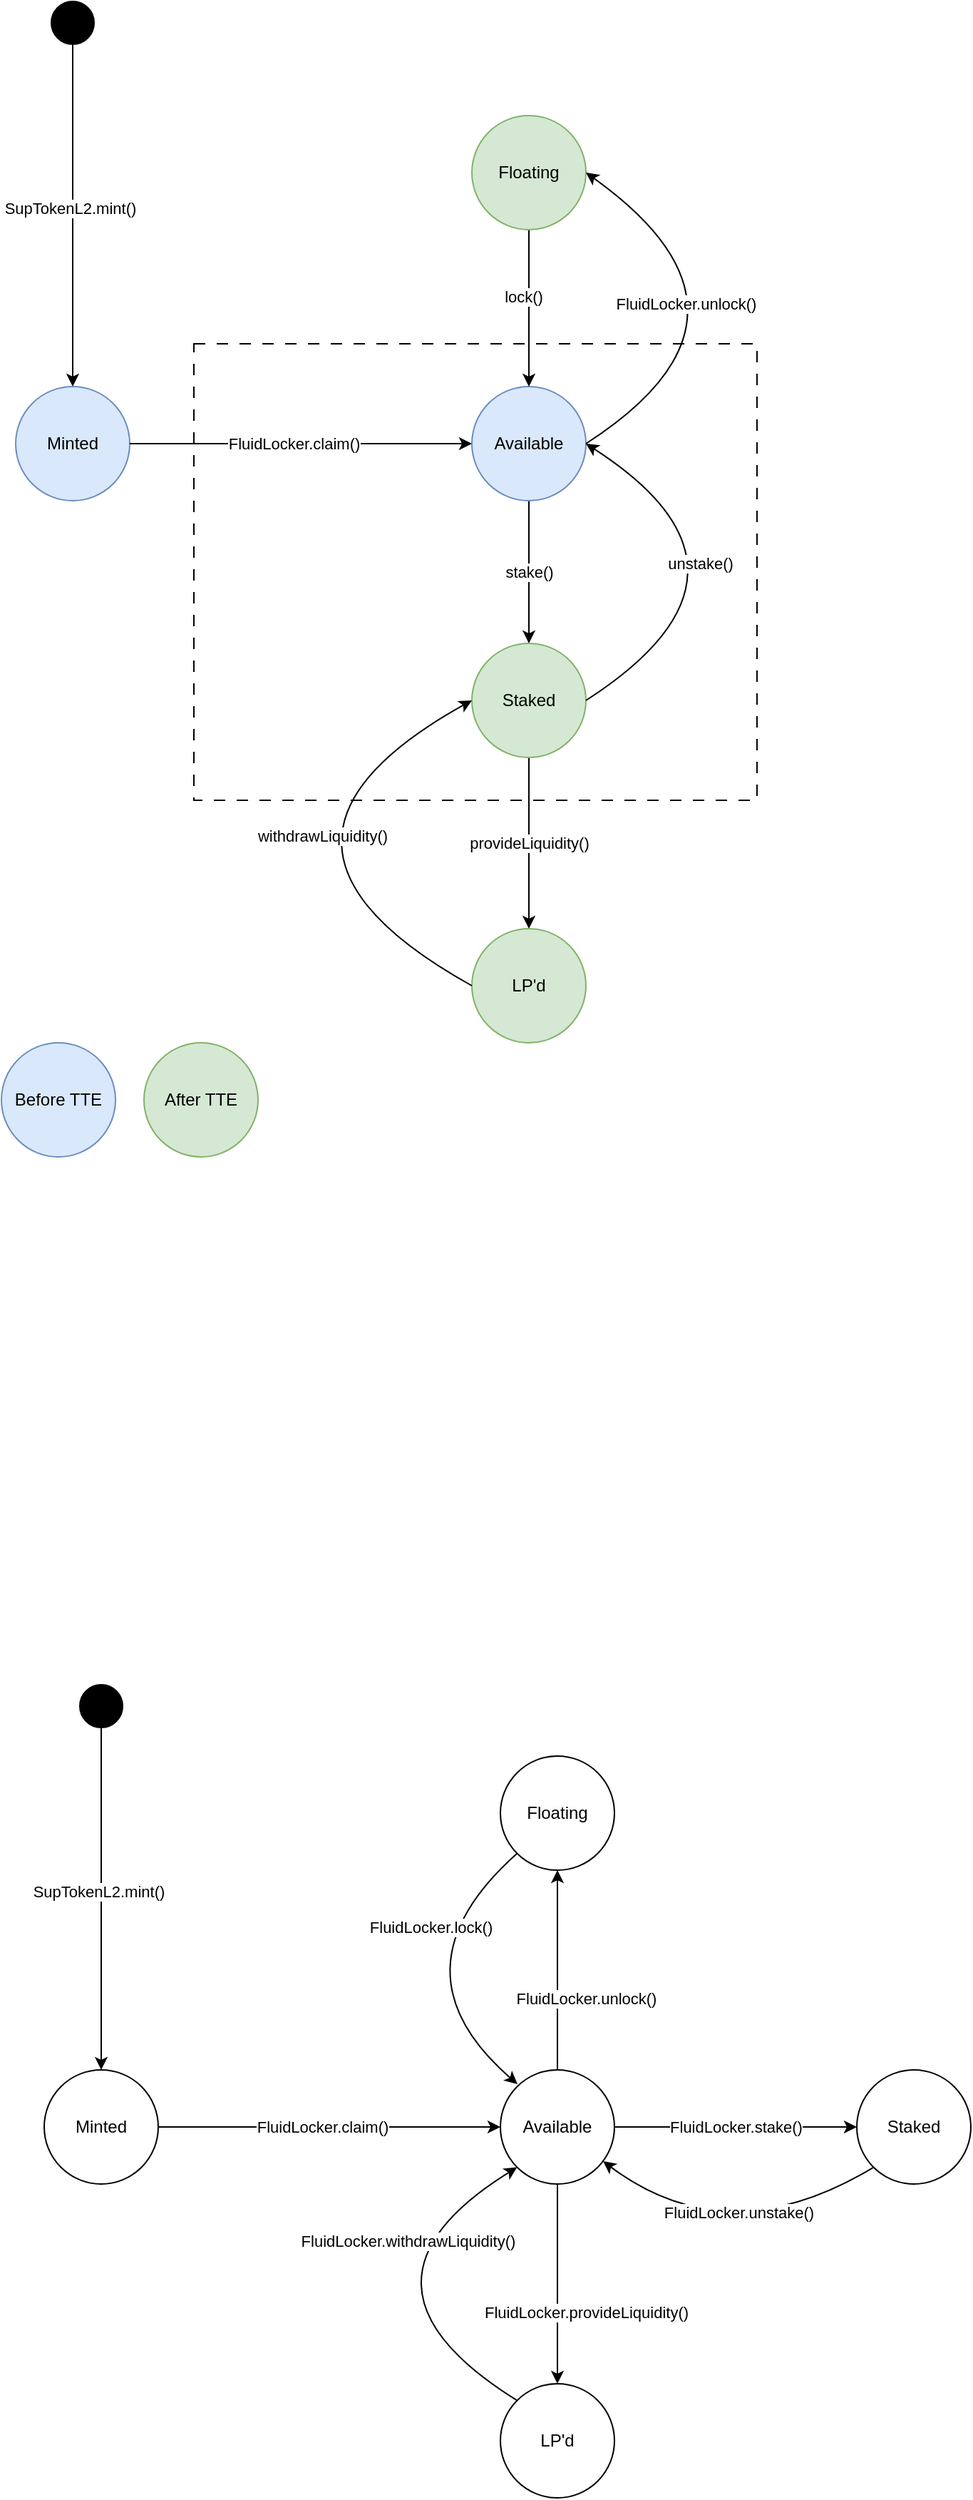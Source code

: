 <mxfile>
    <diagram id="fVynLPhgFkxLo3xJQSuN" name="Page-1">
        <mxGraphModel dx="1065" dy="544" grid="1" gridSize="10" guides="1" tooltips="1" connect="1" arrows="1" fold="1" page="1" pageScale="1" pageWidth="827" pageHeight="1169" math="0" shadow="0">
            <root>
                <mxCell id="0"/>
                <mxCell id="1" parent="0"/>
                <mxCell id="32" value="" style="rounded=0;whiteSpace=wrap;html=1;dashed=1;dashPattern=8 8;" parent="1" vertex="1">
                    <mxGeometry x="185" y="290" width="395" height="320" as="geometry"/>
                </mxCell>
                <mxCell id="6" value="stake()" style="edgeStyle=none;html=1;" parent="1" source="2" target="3" edge="1">
                    <mxGeometry relative="1" as="geometry"/>
                </mxCell>
                <mxCell id="2" value="Available" style="ellipse;whiteSpace=wrap;html=1;aspect=fixed;fillColor=#dae8fc;strokeColor=#6c8ebf;" parent="1" vertex="1">
                    <mxGeometry x="380" y="320" width="80" height="80" as="geometry"/>
                </mxCell>
                <mxCell id="7" value="provideLiquidity()" style="edgeStyle=none;html=1;" parent="1" source="3" target="5" edge="1">
                    <mxGeometry relative="1" as="geometry">
                        <mxPoint as="offset"/>
                    </mxGeometry>
                </mxCell>
                <mxCell id="3" value="Staked" style="ellipse;whiteSpace=wrap;html=1;aspect=fixed;fillColor=#d5e8d4;strokeColor=#82b366;" parent="1" vertex="1">
                    <mxGeometry x="380" y="500" width="80" height="80" as="geometry"/>
                </mxCell>
                <mxCell id="5" value="LP&#39;d" style="ellipse;whiteSpace=wrap;html=1;aspect=fixed;fillColor=#d5e8d4;strokeColor=#82b366;" parent="1" vertex="1">
                    <mxGeometry x="380" y="700" width="80" height="80" as="geometry"/>
                </mxCell>
                <mxCell id="10" value="" style="edgeStyle=none;html=1;" parent="1" source="9" target="2" edge="1">
                    <mxGeometry relative="1" as="geometry"/>
                </mxCell>
                <mxCell id="11" value="lock()" style="edgeLabel;html=1;align=center;verticalAlign=middle;resizable=0;points=[];" parent="10" vertex="1" connectable="0">
                    <mxGeometry x="-0.085" y="-4" relative="1" as="geometry">
                        <mxPoint y="-4" as="offset"/>
                    </mxGeometry>
                </mxCell>
                <mxCell id="9" value="Floating" style="ellipse;whiteSpace=wrap;html=1;aspect=fixed;fillColor=#d5e8d4;strokeColor=#82b366;" parent="1" vertex="1">
                    <mxGeometry x="380" y="130" width="80" height="80" as="geometry"/>
                </mxCell>
                <mxCell id="13" value="" style="curved=1;endArrow=classic;html=1;entryX=0;entryY=0.5;entryDx=0;entryDy=0;exitX=0;exitY=0.5;exitDx=0;exitDy=0;" parent="1" source="5" target="3" edge="1">
                    <mxGeometry width="50" height="50" relative="1" as="geometry">
                        <mxPoint x="200" y="670" as="sourcePoint"/>
                        <mxPoint x="250" y="510" as="targetPoint"/>
                        <Array as="points">
                            <mxPoint x="200" y="640"/>
                        </Array>
                    </mxGeometry>
                </mxCell>
                <mxCell id="14" value="withdrawLiquidity()" style="edgeLabel;html=1;align=center;verticalAlign=middle;resizable=0;points=[];" parent="13" vertex="1" connectable="0">
                    <mxGeometry x="0.417" y="-28" relative="1" as="geometry">
                        <mxPoint x="-14" y="12" as="offset"/>
                    </mxGeometry>
                </mxCell>
                <mxCell id="15" value="" style="curved=1;endArrow=classic;html=1;exitX=1;exitY=0.5;exitDx=0;exitDy=0;entryX=1;entryY=0.5;entryDx=0;entryDy=0;" parent="1" source="3" target="2" edge="1">
                    <mxGeometry width="50" height="50" relative="1" as="geometry">
                        <mxPoint x="650" y="640" as="sourcePoint"/>
                        <mxPoint x="448" y="358" as="targetPoint"/>
                        <Array as="points">
                            <mxPoint x="600" y="450"/>
                        </Array>
                    </mxGeometry>
                </mxCell>
                <mxCell id="16" value="unstake()" style="edgeLabel;html=1;align=center;verticalAlign=middle;resizable=0;points=[];" parent="15" vertex="1" connectable="0">
                    <mxGeometry x="0.417" y="-28" relative="1" as="geometry">
                        <mxPoint x="-17" y="55" as="offset"/>
                    </mxGeometry>
                </mxCell>
                <mxCell id="18" value="" style="curved=1;endArrow=classic;html=1;exitX=1;exitY=0.5;exitDx=0;exitDy=0;entryX=1;entryY=0.5;entryDx=0;entryDy=0;" parent="1" target="9" edge="1">
                    <mxGeometry width="50" height="50" relative="1" as="geometry">
                        <mxPoint x="460" y="360" as="sourcePoint"/>
                        <mxPoint x="460" y="190" as="targetPoint"/>
                        <Array as="points">
                            <mxPoint x="600" y="270"/>
                        </Array>
                    </mxGeometry>
                </mxCell>
                <mxCell id="19" value="FluidLocker.unlock()" style="edgeLabel;html=1;align=center;verticalAlign=middle;resizable=0;points=[];" parent="18" vertex="1" connectable="0">
                    <mxGeometry x="0.417" y="-28" relative="1" as="geometry">
                        <mxPoint x="-27" y="57" as="offset"/>
                    </mxGeometry>
                </mxCell>
                <mxCell id="22" value="" style="edgeStyle=none;html=1;entryX=0.5;entryY=0;entryDx=0;entryDy=0;" parent="1" source="21" target="26" edge="1">
                    <mxGeometry relative="1" as="geometry">
                        <mxPoint x="130" y="150" as="targetPoint"/>
                    </mxGeometry>
                </mxCell>
                <mxCell id="25" value="SupTokenL2.mint()" style="edgeLabel;html=1;align=center;verticalAlign=middle;resizable=0;points=[];" parent="22" vertex="1" connectable="0">
                    <mxGeometry x="-0.043" y="-2" relative="1" as="geometry">
                        <mxPoint as="offset"/>
                    </mxGeometry>
                </mxCell>
                <mxCell id="21" value="" style="ellipse;fillColor=strokeColor;html=1;" parent="1" vertex="1">
                    <mxGeometry x="85" y="50" width="30" height="30" as="geometry"/>
                </mxCell>
                <mxCell id="26" value="Minted" style="ellipse;whiteSpace=wrap;html=1;aspect=fixed;fillColor=#dae8fc;strokeColor=#6c8ebf;" parent="1" vertex="1">
                    <mxGeometry x="60" y="320" width="80" height="80" as="geometry"/>
                </mxCell>
                <mxCell id="27" value="" style="edgeStyle=none;html=1;exitX=1;exitY=0.5;exitDx=0;exitDy=0;entryX=0;entryY=0.5;entryDx=0;entryDy=0;rounded=0;curved=0;" parent="1" source="26" target="2" edge="1">
                    <mxGeometry relative="1" as="geometry">
                        <mxPoint x="430" y="240" as="sourcePoint"/>
                        <mxPoint x="430" y="330" as="targetPoint"/>
                        <Array as="points">
                            <mxPoint x="265" y="360"/>
                        </Array>
                    </mxGeometry>
                </mxCell>
                <mxCell id="28" value="FluidLocker.claim()" style="edgeLabel;html=1;align=center;verticalAlign=middle;resizable=0;points=[];" parent="27" vertex="1" connectable="0">
                    <mxGeometry x="-0.085" y="-4" relative="1" as="geometry">
                        <mxPoint x="5" y="-4" as="offset"/>
                    </mxGeometry>
                </mxCell>
                <mxCell id="29" value="Before TTE" style="ellipse;whiteSpace=wrap;html=1;aspect=fixed;fillColor=#dae8fc;strokeColor=#6c8ebf;" parent="1" vertex="1">
                    <mxGeometry x="50" y="780" width="80" height="80" as="geometry"/>
                </mxCell>
                <mxCell id="31" value="After TTE" style="ellipse;whiteSpace=wrap;html=1;aspect=fixed;fillColor=#d5e8d4;strokeColor=#82b366;gradientColor=none;" parent="1" vertex="1">
                    <mxGeometry x="150" y="780" width="80" height="80" as="geometry"/>
                </mxCell>
                <mxCell id="72" value="FluidLocker.stake()" style="edgeStyle=none;html=1;" parent="1" source="73" target="75" edge="1">
                    <mxGeometry relative="1" as="geometry"/>
                </mxCell>
                <mxCell id="73" value="Available" style="ellipse;whiteSpace=wrap;html=1;aspect=fixed;" parent="1" vertex="1">
                    <mxGeometry x="400" y="1500" width="80" height="80" as="geometry"/>
                </mxCell>
                <mxCell id="74" value="FluidLocker.provideLiquidity()" style="edgeStyle=none;html=1;exitX=0.5;exitY=1;exitDx=0;exitDy=0;" parent="1" source="73" target="76" edge="1">
                    <mxGeometry x="0.286" y="20" relative="1" as="geometry">
                        <mxPoint as="offset"/>
                    </mxGeometry>
                </mxCell>
                <mxCell id="75" value="Staked" style="ellipse;whiteSpace=wrap;html=1;aspect=fixed;" parent="1" vertex="1">
                    <mxGeometry x="650" y="1500" width="80" height="80" as="geometry"/>
                </mxCell>
                <mxCell id="76" value="LP&#39;d" style="ellipse;whiteSpace=wrap;html=1;aspect=fixed;" parent="1" vertex="1">
                    <mxGeometry x="400" y="1720" width="80" height="80" as="geometry"/>
                </mxCell>
                <mxCell id="77" value="" style="edgeStyle=none;html=1;rounded=0;curved=1;exitX=0;exitY=1;exitDx=0;exitDy=0;" parent="1" source="79" edge="1">
                    <mxGeometry relative="1" as="geometry">
                        <mxPoint x="412" y="1510" as="targetPoint"/>
                        <Array as="points">
                            <mxPoint x="320" y="1430"/>
                        </Array>
                    </mxGeometry>
                </mxCell>
                <mxCell id="78" value="FluidLocker.lock()" style="edgeLabel;html=1;align=center;verticalAlign=middle;resizable=0;points=[];" parent="77" vertex="1" connectable="0">
                    <mxGeometry x="-0.085" y="-4" relative="1" as="geometry">
                        <mxPoint x="25" y="-20" as="offset"/>
                    </mxGeometry>
                </mxCell>
                <mxCell id="79" value="Floating" style="ellipse;whiteSpace=wrap;html=1;aspect=fixed;" parent="1" vertex="1">
                    <mxGeometry x="400" y="1280" width="80" height="80" as="geometry"/>
                </mxCell>
                <mxCell id="80" value="" style="curved=1;endArrow=classic;html=1;entryX=0;entryY=1;entryDx=0;entryDy=0;exitX=0;exitY=0;exitDx=0;exitDy=0;" parent="1" source="76" target="73" edge="1">
                    <mxGeometry width="50" height="50" relative="1" as="geometry">
                        <mxPoint x="220" y="1850" as="sourcePoint"/>
                        <mxPoint x="270" y="1690" as="targetPoint"/>
                        <Array as="points">
                            <mxPoint x="280" y="1650"/>
                        </Array>
                    </mxGeometry>
                </mxCell>
                <mxCell id="81" value="FluidLocker.withdrawLiquidity()" style="edgeLabel;html=1;align=center;verticalAlign=middle;resizable=0;points=[];" parent="80" vertex="1" connectable="0">
                    <mxGeometry x="0.417" y="-28" relative="1" as="geometry">
                        <mxPoint x="-15" y="-20" as="offset"/>
                    </mxGeometry>
                </mxCell>
                <mxCell id="82" value="" style="curved=1;endArrow=classic;html=1;exitX=0;exitY=1;exitDx=0;exitDy=0;" parent="1" source="75" target="73" edge="1">
                    <mxGeometry width="50" height="50" relative="1" as="geometry">
                        <mxPoint x="660" y="1590" as="sourcePoint"/>
                        <mxPoint x="468" y="1538" as="targetPoint"/>
                        <Array as="points">
                            <mxPoint x="560" y="1630"/>
                        </Array>
                    </mxGeometry>
                </mxCell>
                <mxCell id="83" value="FluidLocker.unstake()" style="edgeLabel;html=1;align=center;verticalAlign=middle;resizable=0;points=[];" parent="82" vertex="1" connectable="0">
                    <mxGeometry x="0.417" y="-28" relative="1" as="geometry">
                        <mxPoint x="24" y="18" as="offset"/>
                    </mxGeometry>
                </mxCell>
                <mxCell id="84" value="" style="curved=0;endArrow=classic;html=1;exitX=0.5;exitY=0;exitDx=0;exitDy=0;entryX=0.5;entryY=1;entryDx=0;entryDy=0;rounded=0;" parent="1" source="73" target="79" edge="1">
                    <mxGeometry width="50" height="50" relative="1" as="geometry">
                        <mxPoint x="480" y="1540" as="sourcePoint"/>
                        <mxPoint x="480" y="1370" as="targetPoint"/>
                        <Array as="points"/>
                    </mxGeometry>
                </mxCell>
                <mxCell id="85" value="FluidLocker.unlock()" style="edgeLabel;html=1;align=center;verticalAlign=middle;resizable=0;points=[];" parent="84" vertex="1" connectable="0">
                    <mxGeometry x="0.417" y="-28" relative="1" as="geometry">
                        <mxPoint x="-8" y="49" as="offset"/>
                    </mxGeometry>
                </mxCell>
                <mxCell id="86" value="" style="edgeStyle=none;html=1;entryX=0.5;entryY=0;entryDx=0;entryDy=0;" parent="1" source="88" target="89" edge="1">
                    <mxGeometry relative="1" as="geometry">
                        <mxPoint x="150" y="1330" as="targetPoint"/>
                    </mxGeometry>
                </mxCell>
                <mxCell id="87" value="SupTokenL2.mint()" style="edgeLabel;html=1;align=center;verticalAlign=middle;resizable=0;points=[];" parent="86" vertex="1" connectable="0">
                    <mxGeometry x="-0.043" y="-2" relative="1" as="geometry">
                        <mxPoint as="offset"/>
                    </mxGeometry>
                </mxCell>
                <mxCell id="88" value="" style="ellipse;fillColor=strokeColor;html=1;" parent="1" vertex="1">
                    <mxGeometry x="105" y="1230" width="30" height="30" as="geometry"/>
                </mxCell>
                <mxCell id="89" value="Minted" style="ellipse;whiteSpace=wrap;html=1;aspect=fixed;" parent="1" vertex="1">
                    <mxGeometry x="80" y="1500" width="80" height="80" as="geometry"/>
                </mxCell>
                <mxCell id="90" value="" style="edgeStyle=none;html=1;exitX=1;exitY=0.5;exitDx=0;exitDy=0;entryX=0;entryY=0.5;entryDx=0;entryDy=0;rounded=0;curved=0;" parent="1" source="89" target="73" edge="1">
                    <mxGeometry relative="1" as="geometry">
                        <mxPoint x="450" y="1420" as="sourcePoint"/>
                        <mxPoint x="450" y="1510" as="targetPoint"/>
                        <Array as="points">
                            <mxPoint x="285" y="1540"/>
                        </Array>
                    </mxGeometry>
                </mxCell>
                <mxCell id="91" value="FluidLocker.claim()" style="edgeLabel;html=1;align=center;verticalAlign=middle;resizable=0;points=[];" parent="90" vertex="1" connectable="0">
                    <mxGeometry x="-0.085" y="-4" relative="1" as="geometry">
                        <mxPoint x="5" y="-4" as="offset"/>
                    </mxGeometry>
                </mxCell>
            </root>
        </mxGraphModel>
    </diagram>
</mxfile>